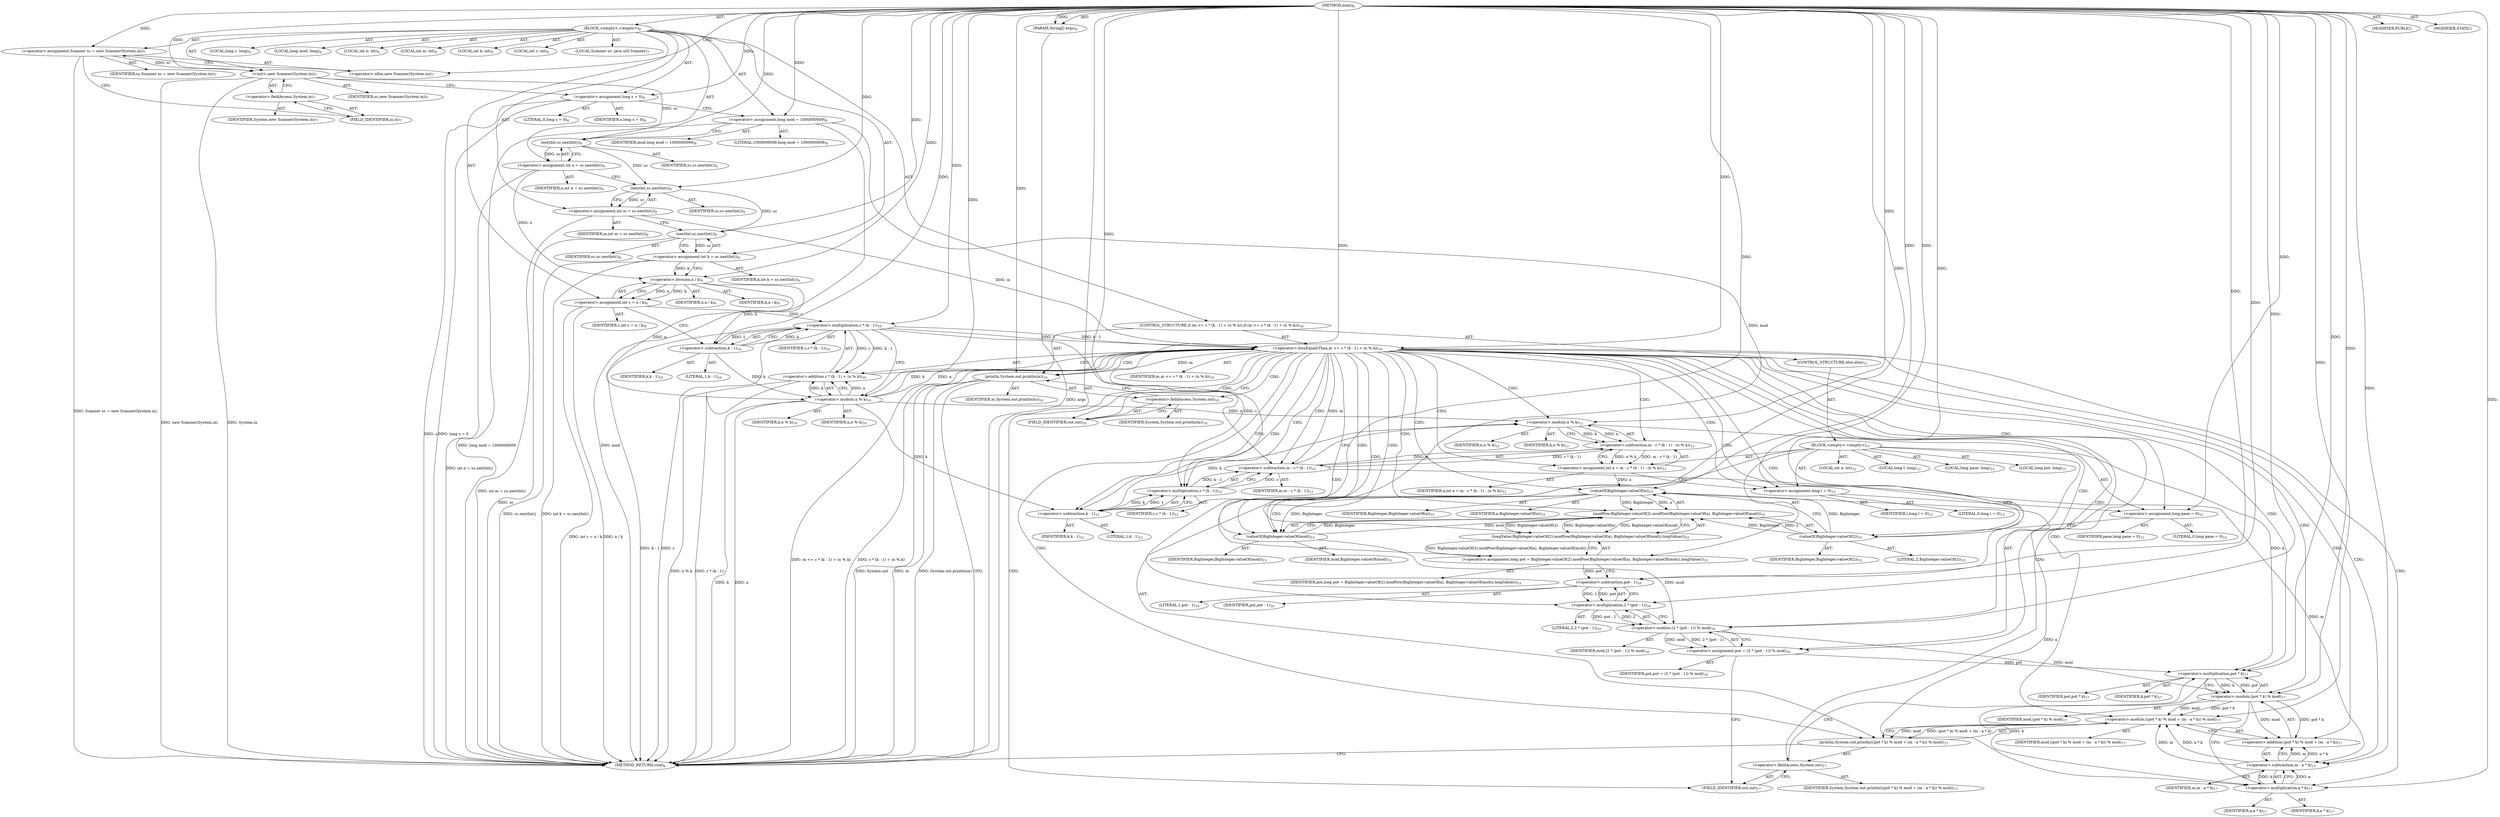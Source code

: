 digraph "main" {  
"19" [label = <(METHOD,main)<SUB>6</SUB>> ]
"20" [label = <(PARAM,String[] args)<SUB>6</SUB>> ]
"21" [label = <(BLOCK,&lt;empty&gt;,&lt;empty&gt;)<SUB>6</SUB>> ]
"4" [label = <(LOCAL,Scanner sc: java.util.Scanner)<SUB>7</SUB>> ]
"22" [label = <(&lt;operator&gt;.assignment,Scanner sc = new Scanner(System.in))<SUB>7</SUB>> ]
"23" [label = <(IDENTIFIER,sc,Scanner sc = new Scanner(System.in))<SUB>7</SUB>> ]
"24" [label = <(&lt;operator&gt;.alloc,new Scanner(System.in))<SUB>7</SUB>> ]
"25" [label = <(&lt;init&gt;,new Scanner(System.in))<SUB>7</SUB>> ]
"3" [label = <(IDENTIFIER,sc,new Scanner(System.in))<SUB>7</SUB>> ]
"26" [label = <(&lt;operator&gt;.fieldAccess,System.in)<SUB>7</SUB>> ]
"27" [label = <(IDENTIFIER,System,new Scanner(System.in))<SUB>7</SUB>> ]
"28" [label = <(FIELD_IDENTIFIER,in,in)<SUB>7</SUB>> ]
"29" [label = <(LOCAL,long s: long)<SUB>8</SUB>> ]
"30" [label = <(LOCAL,long mod: long)<SUB>8</SUB>> ]
"31" [label = <(&lt;operator&gt;.assignment,long s = 0)<SUB>8</SUB>> ]
"32" [label = <(IDENTIFIER,s,long s = 0)<SUB>8</SUB>> ]
"33" [label = <(LITERAL,0,long s = 0)<SUB>8</SUB>> ]
"34" [label = <(&lt;operator&gt;.assignment,long mod = 1000000009)<SUB>8</SUB>> ]
"35" [label = <(IDENTIFIER,mod,long mod = 1000000009)<SUB>8</SUB>> ]
"36" [label = <(LITERAL,1000000009,long mod = 1000000009)<SUB>8</SUB>> ]
"37" [label = <(LOCAL,int n: int)<SUB>9</SUB>> ]
"38" [label = <(LOCAL,int m: int)<SUB>9</SUB>> ]
"39" [label = <(LOCAL,int k: int)<SUB>9</SUB>> ]
"40" [label = <(LOCAL,int c: int)<SUB>9</SUB>> ]
"41" [label = <(&lt;operator&gt;.assignment,int n = sc.nextInt())<SUB>9</SUB>> ]
"42" [label = <(IDENTIFIER,n,int n = sc.nextInt())<SUB>9</SUB>> ]
"43" [label = <(nextInt,sc.nextInt())<SUB>9</SUB>> ]
"44" [label = <(IDENTIFIER,sc,sc.nextInt())<SUB>9</SUB>> ]
"45" [label = <(&lt;operator&gt;.assignment,int m = sc.nextInt())<SUB>9</SUB>> ]
"46" [label = <(IDENTIFIER,m,int m = sc.nextInt())<SUB>9</SUB>> ]
"47" [label = <(nextInt,sc.nextInt())<SUB>9</SUB>> ]
"48" [label = <(IDENTIFIER,sc,sc.nextInt())<SUB>9</SUB>> ]
"49" [label = <(&lt;operator&gt;.assignment,int k = sc.nextInt())<SUB>9</SUB>> ]
"50" [label = <(IDENTIFIER,k,int k = sc.nextInt())<SUB>9</SUB>> ]
"51" [label = <(nextInt,sc.nextInt())<SUB>9</SUB>> ]
"52" [label = <(IDENTIFIER,sc,sc.nextInt())<SUB>9</SUB>> ]
"53" [label = <(&lt;operator&gt;.assignment,int c = n / k)<SUB>9</SUB>> ]
"54" [label = <(IDENTIFIER,c,int c = n / k)<SUB>9</SUB>> ]
"55" [label = <(&lt;operator&gt;.division,n / k)<SUB>9</SUB>> ]
"56" [label = <(IDENTIFIER,n,n / k)<SUB>9</SUB>> ]
"57" [label = <(IDENTIFIER,k,n / k)<SUB>9</SUB>> ]
"58" [label = <(CONTROL_STRUCTURE,if (m &lt;= c * (k - 1) + (n % k)),if (m &lt;= c * (k - 1) + (n % k)))<SUB>10</SUB>> ]
"59" [label = <(&lt;operator&gt;.lessEqualsThan,m &lt;= c * (k - 1) + (n % k))<SUB>10</SUB>> ]
"60" [label = <(IDENTIFIER,m,m &lt;= c * (k - 1) + (n % k))<SUB>10</SUB>> ]
"61" [label = <(&lt;operator&gt;.addition,c * (k - 1) + (n % k))<SUB>10</SUB>> ]
"62" [label = <(&lt;operator&gt;.multiplication,c * (k - 1))<SUB>10</SUB>> ]
"63" [label = <(IDENTIFIER,c,c * (k - 1))<SUB>10</SUB>> ]
"64" [label = <(&lt;operator&gt;.subtraction,k - 1)<SUB>10</SUB>> ]
"65" [label = <(IDENTIFIER,k,k - 1)<SUB>10</SUB>> ]
"66" [label = <(LITERAL,1,k - 1)<SUB>10</SUB>> ]
"67" [label = <(&lt;operator&gt;.modulo,n % k)<SUB>10</SUB>> ]
"68" [label = <(IDENTIFIER,n,n % k)<SUB>10</SUB>> ]
"69" [label = <(IDENTIFIER,k,n % k)<SUB>10</SUB>> ]
"70" [label = <(println,System.out.println(m))<SUB>10</SUB>> ]
"71" [label = <(&lt;operator&gt;.fieldAccess,System.out)<SUB>10</SUB>> ]
"72" [label = <(IDENTIFIER,System,System.out.println(m))<SUB>10</SUB>> ]
"73" [label = <(FIELD_IDENTIFIER,out,out)<SUB>10</SUB>> ]
"74" [label = <(IDENTIFIER,m,System.out.println(m))<SUB>10</SUB>> ]
"75" [label = <(CONTROL_STRUCTURE,else,else)<SUB>11</SUB>> ]
"76" [label = <(BLOCK,&lt;empty&gt;,&lt;empty&gt;)<SUB>11</SUB>> ]
"77" [label = <(LOCAL,int a: int)<SUB>12</SUB>> ]
"78" [label = <(&lt;operator&gt;.assignment,int a = m - c * (k - 1) - (n % k))<SUB>12</SUB>> ]
"79" [label = <(IDENTIFIER,a,int a = m - c * (k - 1) - (n % k))<SUB>12</SUB>> ]
"80" [label = <(&lt;operator&gt;.subtraction,m - c * (k - 1) - (n % k))<SUB>12</SUB>> ]
"81" [label = <(&lt;operator&gt;.subtraction,m - c * (k - 1))<SUB>12</SUB>> ]
"82" [label = <(IDENTIFIER,m,m - c * (k - 1))<SUB>12</SUB>> ]
"83" [label = <(&lt;operator&gt;.multiplication,c * (k - 1))<SUB>12</SUB>> ]
"84" [label = <(IDENTIFIER,c,c * (k - 1))<SUB>12</SUB>> ]
"85" [label = <(&lt;operator&gt;.subtraction,k - 1)<SUB>12</SUB>> ]
"86" [label = <(IDENTIFIER,k,k - 1)<SUB>12</SUB>> ]
"87" [label = <(LITERAL,1,k - 1)<SUB>12</SUB>> ]
"88" [label = <(&lt;operator&gt;.modulo,n % k)<SUB>12</SUB>> ]
"89" [label = <(IDENTIFIER,n,n % k)<SUB>12</SUB>> ]
"90" [label = <(IDENTIFIER,k,n % k)<SUB>12</SUB>> ]
"91" [label = <(LOCAL,long l: long)<SUB>13</SUB>> ]
"92" [label = <(LOCAL,long pase: long)<SUB>13</SUB>> ]
"93" [label = <(&lt;operator&gt;.assignment,long l = 0)<SUB>13</SUB>> ]
"94" [label = <(IDENTIFIER,l,long l = 0)<SUB>13</SUB>> ]
"95" [label = <(LITERAL,0,long l = 0)<SUB>13</SUB>> ]
"96" [label = <(&lt;operator&gt;.assignment,long pase = 0)<SUB>13</SUB>> ]
"97" [label = <(IDENTIFIER,pase,long pase = 0)<SUB>13</SUB>> ]
"98" [label = <(LITERAL,0,long pase = 0)<SUB>13</SUB>> ]
"99" [label = <(LOCAL,long pot: long)<SUB>15</SUB>> ]
"100" [label = <(&lt;operator&gt;.assignment,long pot = BigInteger.valueOf(2).modPow(BigInteger.valueOf(a), BigInteger.valueOf(mod)).longValue())<SUB>15</SUB>> ]
"101" [label = <(IDENTIFIER,pot,long pot = BigInteger.valueOf(2).modPow(BigInteger.valueOf(a), BigInteger.valueOf(mod)).longValue())<SUB>15</SUB>> ]
"102" [label = <(longValue,BigInteger.valueOf(2).modPow(BigInteger.valueOf(a), BigInteger.valueOf(mod)).longValue())<SUB>15</SUB>> ]
"103" [label = <(modPow,BigInteger.valueOf(2).modPow(BigInteger.valueOf(a), BigInteger.valueOf(mod)))<SUB>15</SUB>> ]
"104" [label = <(valueOf,BigInteger.valueOf(2))<SUB>15</SUB>> ]
"105" [label = <(IDENTIFIER,BigInteger,BigInteger.valueOf(2))<SUB>15</SUB>> ]
"106" [label = <(LITERAL,2,BigInteger.valueOf(2))<SUB>15</SUB>> ]
"107" [label = <(valueOf,BigInteger.valueOf(a))<SUB>15</SUB>> ]
"108" [label = <(IDENTIFIER,BigInteger,BigInteger.valueOf(a))<SUB>15</SUB>> ]
"109" [label = <(IDENTIFIER,a,BigInteger.valueOf(a))<SUB>15</SUB>> ]
"110" [label = <(valueOf,BigInteger.valueOf(mod))<SUB>15</SUB>> ]
"111" [label = <(IDENTIFIER,BigInteger,BigInteger.valueOf(mod))<SUB>15</SUB>> ]
"112" [label = <(IDENTIFIER,mod,BigInteger.valueOf(mod))<SUB>15</SUB>> ]
"113" [label = <(&lt;operator&gt;.assignment,pot = (2 * (pot - 1)) % mod)<SUB>16</SUB>> ]
"114" [label = <(IDENTIFIER,pot,pot = (2 * (pot - 1)) % mod)<SUB>16</SUB>> ]
"115" [label = <(&lt;operator&gt;.modulo,(2 * (pot - 1)) % mod)<SUB>16</SUB>> ]
"116" [label = <(&lt;operator&gt;.multiplication,2 * (pot - 1))<SUB>16</SUB>> ]
"117" [label = <(LITERAL,2,2 * (pot - 1))<SUB>16</SUB>> ]
"118" [label = <(&lt;operator&gt;.subtraction,pot - 1)<SUB>16</SUB>> ]
"119" [label = <(IDENTIFIER,pot,pot - 1)<SUB>16</SUB>> ]
"120" [label = <(LITERAL,1,pot - 1)<SUB>16</SUB>> ]
"121" [label = <(IDENTIFIER,mod,(2 * (pot - 1)) % mod)<SUB>16</SUB>> ]
"122" [label = <(println,System.out.println(((pot * k) % mod + (m - a * k)) % mod))<SUB>17</SUB>> ]
"123" [label = <(&lt;operator&gt;.fieldAccess,System.out)<SUB>17</SUB>> ]
"124" [label = <(IDENTIFIER,System,System.out.println(((pot * k) % mod + (m - a * k)) % mod))<SUB>17</SUB>> ]
"125" [label = <(FIELD_IDENTIFIER,out,out)<SUB>17</SUB>> ]
"126" [label = <(&lt;operator&gt;.modulo,((pot * k) % mod + (m - a * k)) % mod)<SUB>17</SUB>> ]
"127" [label = <(&lt;operator&gt;.addition,(pot * k) % mod + (m - a * k))<SUB>17</SUB>> ]
"128" [label = <(&lt;operator&gt;.modulo,(pot * k) % mod)<SUB>17</SUB>> ]
"129" [label = <(&lt;operator&gt;.multiplication,pot * k)<SUB>17</SUB>> ]
"130" [label = <(IDENTIFIER,pot,pot * k)<SUB>17</SUB>> ]
"131" [label = <(IDENTIFIER,k,pot * k)<SUB>17</SUB>> ]
"132" [label = <(IDENTIFIER,mod,(pot * k) % mod)<SUB>17</SUB>> ]
"133" [label = <(&lt;operator&gt;.subtraction,m - a * k)<SUB>17</SUB>> ]
"134" [label = <(IDENTIFIER,m,m - a * k)<SUB>17</SUB>> ]
"135" [label = <(&lt;operator&gt;.multiplication,a * k)<SUB>17</SUB>> ]
"136" [label = <(IDENTIFIER,a,a * k)<SUB>17</SUB>> ]
"137" [label = <(IDENTIFIER,k,a * k)<SUB>17</SUB>> ]
"138" [label = <(IDENTIFIER,mod,((pot * k) % mod + (m - a * k)) % mod)<SUB>17</SUB>> ]
"139" [label = <(MODIFIER,PUBLIC)> ]
"140" [label = <(MODIFIER,STATIC)> ]
"141" [label = <(METHOD_RETURN,void)<SUB>6</SUB>> ]
  "19" -> "20"  [ label = "AST: "] 
  "19" -> "21"  [ label = "AST: "] 
  "19" -> "139"  [ label = "AST: "] 
  "19" -> "140"  [ label = "AST: "] 
  "19" -> "141"  [ label = "AST: "] 
  "21" -> "4"  [ label = "AST: "] 
  "21" -> "22"  [ label = "AST: "] 
  "21" -> "25"  [ label = "AST: "] 
  "21" -> "29"  [ label = "AST: "] 
  "21" -> "30"  [ label = "AST: "] 
  "21" -> "31"  [ label = "AST: "] 
  "21" -> "34"  [ label = "AST: "] 
  "21" -> "37"  [ label = "AST: "] 
  "21" -> "38"  [ label = "AST: "] 
  "21" -> "39"  [ label = "AST: "] 
  "21" -> "40"  [ label = "AST: "] 
  "21" -> "41"  [ label = "AST: "] 
  "21" -> "45"  [ label = "AST: "] 
  "21" -> "49"  [ label = "AST: "] 
  "21" -> "53"  [ label = "AST: "] 
  "21" -> "58"  [ label = "AST: "] 
  "22" -> "23"  [ label = "AST: "] 
  "22" -> "24"  [ label = "AST: "] 
  "25" -> "3"  [ label = "AST: "] 
  "25" -> "26"  [ label = "AST: "] 
  "26" -> "27"  [ label = "AST: "] 
  "26" -> "28"  [ label = "AST: "] 
  "31" -> "32"  [ label = "AST: "] 
  "31" -> "33"  [ label = "AST: "] 
  "34" -> "35"  [ label = "AST: "] 
  "34" -> "36"  [ label = "AST: "] 
  "41" -> "42"  [ label = "AST: "] 
  "41" -> "43"  [ label = "AST: "] 
  "43" -> "44"  [ label = "AST: "] 
  "45" -> "46"  [ label = "AST: "] 
  "45" -> "47"  [ label = "AST: "] 
  "47" -> "48"  [ label = "AST: "] 
  "49" -> "50"  [ label = "AST: "] 
  "49" -> "51"  [ label = "AST: "] 
  "51" -> "52"  [ label = "AST: "] 
  "53" -> "54"  [ label = "AST: "] 
  "53" -> "55"  [ label = "AST: "] 
  "55" -> "56"  [ label = "AST: "] 
  "55" -> "57"  [ label = "AST: "] 
  "58" -> "59"  [ label = "AST: "] 
  "58" -> "70"  [ label = "AST: "] 
  "58" -> "75"  [ label = "AST: "] 
  "59" -> "60"  [ label = "AST: "] 
  "59" -> "61"  [ label = "AST: "] 
  "61" -> "62"  [ label = "AST: "] 
  "61" -> "67"  [ label = "AST: "] 
  "62" -> "63"  [ label = "AST: "] 
  "62" -> "64"  [ label = "AST: "] 
  "64" -> "65"  [ label = "AST: "] 
  "64" -> "66"  [ label = "AST: "] 
  "67" -> "68"  [ label = "AST: "] 
  "67" -> "69"  [ label = "AST: "] 
  "70" -> "71"  [ label = "AST: "] 
  "70" -> "74"  [ label = "AST: "] 
  "71" -> "72"  [ label = "AST: "] 
  "71" -> "73"  [ label = "AST: "] 
  "75" -> "76"  [ label = "AST: "] 
  "76" -> "77"  [ label = "AST: "] 
  "76" -> "78"  [ label = "AST: "] 
  "76" -> "91"  [ label = "AST: "] 
  "76" -> "92"  [ label = "AST: "] 
  "76" -> "93"  [ label = "AST: "] 
  "76" -> "96"  [ label = "AST: "] 
  "76" -> "99"  [ label = "AST: "] 
  "76" -> "100"  [ label = "AST: "] 
  "76" -> "113"  [ label = "AST: "] 
  "76" -> "122"  [ label = "AST: "] 
  "78" -> "79"  [ label = "AST: "] 
  "78" -> "80"  [ label = "AST: "] 
  "80" -> "81"  [ label = "AST: "] 
  "80" -> "88"  [ label = "AST: "] 
  "81" -> "82"  [ label = "AST: "] 
  "81" -> "83"  [ label = "AST: "] 
  "83" -> "84"  [ label = "AST: "] 
  "83" -> "85"  [ label = "AST: "] 
  "85" -> "86"  [ label = "AST: "] 
  "85" -> "87"  [ label = "AST: "] 
  "88" -> "89"  [ label = "AST: "] 
  "88" -> "90"  [ label = "AST: "] 
  "93" -> "94"  [ label = "AST: "] 
  "93" -> "95"  [ label = "AST: "] 
  "96" -> "97"  [ label = "AST: "] 
  "96" -> "98"  [ label = "AST: "] 
  "100" -> "101"  [ label = "AST: "] 
  "100" -> "102"  [ label = "AST: "] 
  "102" -> "103"  [ label = "AST: "] 
  "103" -> "104"  [ label = "AST: "] 
  "103" -> "107"  [ label = "AST: "] 
  "103" -> "110"  [ label = "AST: "] 
  "104" -> "105"  [ label = "AST: "] 
  "104" -> "106"  [ label = "AST: "] 
  "107" -> "108"  [ label = "AST: "] 
  "107" -> "109"  [ label = "AST: "] 
  "110" -> "111"  [ label = "AST: "] 
  "110" -> "112"  [ label = "AST: "] 
  "113" -> "114"  [ label = "AST: "] 
  "113" -> "115"  [ label = "AST: "] 
  "115" -> "116"  [ label = "AST: "] 
  "115" -> "121"  [ label = "AST: "] 
  "116" -> "117"  [ label = "AST: "] 
  "116" -> "118"  [ label = "AST: "] 
  "118" -> "119"  [ label = "AST: "] 
  "118" -> "120"  [ label = "AST: "] 
  "122" -> "123"  [ label = "AST: "] 
  "122" -> "126"  [ label = "AST: "] 
  "123" -> "124"  [ label = "AST: "] 
  "123" -> "125"  [ label = "AST: "] 
  "126" -> "127"  [ label = "AST: "] 
  "126" -> "138"  [ label = "AST: "] 
  "127" -> "128"  [ label = "AST: "] 
  "127" -> "133"  [ label = "AST: "] 
  "128" -> "129"  [ label = "AST: "] 
  "128" -> "132"  [ label = "AST: "] 
  "129" -> "130"  [ label = "AST: "] 
  "129" -> "131"  [ label = "AST: "] 
  "133" -> "134"  [ label = "AST: "] 
  "133" -> "135"  [ label = "AST: "] 
  "135" -> "136"  [ label = "AST: "] 
  "135" -> "137"  [ label = "AST: "] 
  "22" -> "28"  [ label = "CFG: "] 
  "25" -> "31"  [ label = "CFG: "] 
  "31" -> "34"  [ label = "CFG: "] 
  "34" -> "43"  [ label = "CFG: "] 
  "41" -> "47"  [ label = "CFG: "] 
  "45" -> "51"  [ label = "CFG: "] 
  "49" -> "55"  [ label = "CFG: "] 
  "53" -> "64"  [ label = "CFG: "] 
  "24" -> "22"  [ label = "CFG: "] 
  "26" -> "25"  [ label = "CFG: "] 
  "43" -> "41"  [ label = "CFG: "] 
  "47" -> "45"  [ label = "CFG: "] 
  "51" -> "49"  [ label = "CFG: "] 
  "55" -> "53"  [ label = "CFG: "] 
  "59" -> "73"  [ label = "CFG: "] 
  "59" -> "85"  [ label = "CFG: "] 
  "70" -> "141"  [ label = "CFG: "] 
  "28" -> "26"  [ label = "CFG: "] 
  "61" -> "59"  [ label = "CFG: "] 
  "71" -> "70"  [ label = "CFG: "] 
  "62" -> "67"  [ label = "CFG: "] 
  "67" -> "61"  [ label = "CFG: "] 
  "73" -> "71"  [ label = "CFG: "] 
  "78" -> "93"  [ label = "CFG: "] 
  "93" -> "96"  [ label = "CFG: "] 
  "96" -> "104"  [ label = "CFG: "] 
  "100" -> "118"  [ label = "CFG: "] 
  "113" -> "125"  [ label = "CFG: "] 
  "122" -> "141"  [ label = "CFG: "] 
  "64" -> "62"  [ label = "CFG: "] 
  "80" -> "78"  [ label = "CFG: "] 
  "102" -> "100"  [ label = "CFG: "] 
  "115" -> "113"  [ label = "CFG: "] 
  "123" -> "129"  [ label = "CFG: "] 
  "126" -> "122"  [ label = "CFG: "] 
  "81" -> "88"  [ label = "CFG: "] 
  "88" -> "80"  [ label = "CFG: "] 
  "103" -> "102"  [ label = "CFG: "] 
  "116" -> "115"  [ label = "CFG: "] 
  "125" -> "123"  [ label = "CFG: "] 
  "127" -> "126"  [ label = "CFG: "] 
  "83" -> "81"  [ label = "CFG: "] 
  "104" -> "107"  [ label = "CFG: "] 
  "107" -> "110"  [ label = "CFG: "] 
  "110" -> "103"  [ label = "CFG: "] 
  "118" -> "116"  [ label = "CFG: "] 
  "128" -> "135"  [ label = "CFG: "] 
  "133" -> "127"  [ label = "CFG: "] 
  "85" -> "83"  [ label = "CFG: "] 
  "129" -> "128"  [ label = "CFG: "] 
  "135" -> "133"  [ label = "CFG: "] 
  "19" -> "24"  [ label = "CFG: "] 
  "20" -> "141"  [ label = "DDG: args"] 
  "22" -> "141"  [ label = "DDG: Scanner sc = new Scanner(System.in)"] 
  "25" -> "141"  [ label = "DDG: System.in"] 
  "25" -> "141"  [ label = "DDG: new Scanner(System.in)"] 
  "31" -> "141"  [ label = "DDG: s"] 
  "31" -> "141"  [ label = "DDG: long s = 0"] 
  "34" -> "141"  [ label = "DDG: mod"] 
  "34" -> "141"  [ label = "DDG: long mod = 1000000009"] 
  "41" -> "141"  [ label = "DDG: int n = sc.nextInt()"] 
  "45" -> "141"  [ label = "DDG: int m = sc.nextInt()"] 
  "51" -> "141"  [ label = "DDG: sc"] 
  "49" -> "141"  [ label = "DDG: sc.nextInt()"] 
  "49" -> "141"  [ label = "DDG: int k = sc.nextInt()"] 
  "53" -> "141"  [ label = "DDG: n / k"] 
  "53" -> "141"  [ label = "DDG: int c = n / k"] 
  "62" -> "141"  [ label = "DDG: c"] 
  "62" -> "141"  [ label = "DDG: k - 1"] 
  "61" -> "141"  [ label = "DDG: c * (k - 1)"] 
  "67" -> "141"  [ label = "DDG: n"] 
  "67" -> "141"  [ label = "DDG: k"] 
  "61" -> "141"  [ label = "DDG: n % k"] 
  "59" -> "141"  [ label = "DDG: c * (k - 1) + (n % k)"] 
  "59" -> "141"  [ label = "DDG: m &lt;= c * (k - 1) + (n % k)"] 
  "70" -> "141"  [ label = "DDG: System.out"] 
  "70" -> "141"  [ label = "DDG: m"] 
  "70" -> "141"  [ label = "DDG: System.out.println(m)"] 
  "19" -> "20"  [ label = "DDG: "] 
  "19" -> "22"  [ label = "DDG: "] 
  "19" -> "31"  [ label = "DDG: "] 
  "19" -> "34"  [ label = "DDG: "] 
  "43" -> "41"  [ label = "DDG: sc"] 
  "47" -> "45"  [ label = "DDG: sc"] 
  "51" -> "49"  [ label = "DDG: sc"] 
  "55" -> "53"  [ label = "DDG: n"] 
  "55" -> "53"  [ label = "DDG: k"] 
  "22" -> "25"  [ label = "DDG: sc"] 
  "19" -> "25"  [ label = "DDG: "] 
  "25" -> "43"  [ label = "DDG: sc"] 
  "19" -> "43"  [ label = "DDG: "] 
  "43" -> "47"  [ label = "DDG: sc"] 
  "19" -> "47"  [ label = "DDG: "] 
  "47" -> "51"  [ label = "DDG: sc"] 
  "19" -> "51"  [ label = "DDG: "] 
  "41" -> "55"  [ label = "DDG: n"] 
  "19" -> "55"  [ label = "DDG: "] 
  "49" -> "55"  [ label = "DDG: k"] 
  "45" -> "59"  [ label = "DDG: m"] 
  "19" -> "59"  [ label = "DDG: "] 
  "62" -> "59"  [ label = "DDG: c"] 
  "62" -> "59"  [ label = "DDG: k - 1"] 
  "67" -> "59"  [ label = "DDG: n"] 
  "67" -> "59"  [ label = "DDG: k"] 
  "59" -> "70"  [ label = "DDG: m"] 
  "19" -> "70"  [ label = "DDG: "] 
  "62" -> "61"  [ label = "DDG: c"] 
  "62" -> "61"  [ label = "DDG: k - 1"] 
  "67" -> "61"  [ label = "DDG: n"] 
  "67" -> "61"  [ label = "DDG: k"] 
  "80" -> "78"  [ label = "DDG: m - c * (k - 1)"] 
  "80" -> "78"  [ label = "DDG: n % k"] 
  "19" -> "93"  [ label = "DDG: "] 
  "19" -> "96"  [ label = "DDG: "] 
  "102" -> "100"  [ label = "DDG: BigInteger.valueOf(2).modPow(BigInteger.valueOf(a), BigInteger.valueOf(mod))"] 
  "115" -> "113"  [ label = "DDG: 2 * (pot - 1)"] 
  "115" -> "113"  [ label = "DDG: mod"] 
  "53" -> "62"  [ label = "DDG: c"] 
  "19" -> "62"  [ label = "DDG: "] 
  "64" -> "62"  [ label = "DDG: k"] 
  "64" -> "62"  [ label = "DDG: 1"] 
  "55" -> "67"  [ label = "DDG: n"] 
  "19" -> "67"  [ label = "DDG: "] 
  "64" -> "67"  [ label = "DDG: k"] 
  "126" -> "122"  [ label = "DDG: (pot * k) % mod + (m - a * k)"] 
  "126" -> "122"  [ label = "DDG: mod"] 
  "55" -> "64"  [ label = "DDG: k"] 
  "19" -> "64"  [ label = "DDG: "] 
  "81" -> "80"  [ label = "DDG: m"] 
  "81" -> "80"  [ label = "DDG: c * (k - 1)"] 
  "88" -> "80"  [ label = "DDG: n"] 
  "88" -> "80"  [ label = "DDG: k"] 
  "103" -> "102"  [ label = "DDG: BigInteger.valueOf(2)"] 
  "103" -> "102"  [ label = "DDG: BigInteger.valueOf(a)"] 
  "103" -> "102"  [ label = "DDG: BigInteger.valueOf(mod)"] 
  "116" -> "115"  [ label = "DDG: 2"] 
  "116" -> "115"  [ label = "DDG: pot - 1"] 
  "110" -> "115"  [ label = "DDG: mod"] 
  "19" -> "115"  [ label = "DDG: "] 
  "128" -> "126"  [ label = "DDG: pot * k"] 
  "128" -> "126"  [ label = "DDG: mod"] 
  "133" -> "126"  [ label = "DDG: m"] 
  "133" -> "126"  [ label = "DDG: a * k"] 
  "19" -> "126"  [ label = "DDG: "] 
  "59" -> "81"  [ label = "DDG: m"] 
  "19" -> "81"  [ label = "DDG: "] 
  "83" -> "81"  [ label = "DDG: c"] 
  "83" -> "81"  [ label = "DDG: k - 1"] 
  "67" -> "88"  [ label = "DDG: n"] 
  "19" -> "88"  [ label = "DDG: "] 
  "85" -> "88"  [ label = "DDG: k"] 
  "104" -> "103"  [ label = "DDG: BigInteger"] 
  "104" -> "103"  [ label = "DDG: 2"] 
  "107" -> "103"  [ label = "DDG: BigInteger"] 
  "107" -> "103"  [ label = "DDG: a"] 
  "110" -> "103"  [ label = "DDG: BigInteger"] 
  "110" -> "103"  [ label = "DDG: mod"] 
  "19" -> "116"  [ label = "DDG: "] 
  "118" -> "116"  [ label = "DDG: pot"] 
  "118" -> "116"  [ label = "DDG: 1"] 
  "128" -> "127"  [ label = "DDG: pot * k"] 
  "128" -> "127"  [ label = "DDG: mod"] 
  "133" -> "127"  [ label = "DDG: m"] 
  "133" -> "127"  [ label = "DDG: a * k"] 
  "62" -> "83"  [ label = "DDG: c"] 
  "19" -> "83"  [ label = "DDG: "] 
  "85" -> "83"  [ label = "DDG: k"] 
  "85" -> "83"  [ label = "DDG: 1"] 
  "19" -> "104"  [ label = "DDG: "] 
  "104" -> "107"  [ label = "DDG: BigInteger"] 
  "19" -> "107"  [ label = "DDG: "] 
  "78" -> "107"  [ label = "DDG: a"] 
  "107" -> "110"  [ label = "DDG: BigInteger"] 
  "19" -> "110"  [ label = "DDG: "] 
  "34" -> "110"  [ label = "DDG: mod"] 
  "100" -> "118"  [ label = "DDG: pot"] 
  "19" -> "118"  [ label = "DDG: "] 
  "129" -> "128"  [ label = "DDG: pot"] 
  "129" -> "128"  [ label = "DDG: k"] 
  "115" -> "128"  [ label = "DDG: mod"] 
  "19" -> "128"  [ label = "DDG: "] 
  "81" -> "133"  [ label = "DDG: m"] 
  "19" -> "133"  [ label = "DDG: "] 
  "135" -> "133"  [ label = "DDG: a"] 
  "135" -> "133"  [ label = "DDG: k"] 
  "67" -> "85"  [ label = "DDG: k"] 
  "19" -> "85"  [ label = "DDG: "] 
  "113" -> "129"  [ label = "DDG: pot"] 
  "19" -> "129"  [ label = "DDG: "] 
  "88" -> "129"  [ label = "DDG: k"] 
  "107" -> "135"  [ label = "DDG: a"] 
  "19" -> "135"  [ label = "DDG: "] 
  "129" -> "135"  [ label = "DDG: k"] 
  "59" -> "107"  [ label = "CDG: "] 
  "59" -> "115"  [ label = "CDG: "] 
  "59" -> "73"  [ label = "CDG: "] 
  "59" -> "96"  [ label = "CDG: "] 
  "59" -> "113"  [ label = "CDG: "] 
  "59" -> "116"  [ label = "CDG: "] 
  "59" -> "122"  [ label = "CDG: "] 
  "59" -> "128"  [ label = "CDG: "] 
  "59" -> "81"  [ label = "CDG: "] 
  "59" -> "102"  [ label = "CDG: "] 
  "59" -> "85"  [ label = "CDG: "] 
  "59" -> "103"  [ label = "CDG: "] 
  "59" -> "104"  [ label = "CDG: "] 
  "59" -> "123"  [ label = "CDG: "] 
  "59" -> "129"  [ label = "CDG: "] 
  "59" -> "93"  [ label = "CDG: "] 
  "59" -> "126"  [ label = "CDG: "] 
  "59" -> "80"  [ label = "CDG: "] 
  "59" -> "83"  [ label = "CDG: "] 
  "59" -> "71"  [ label = "CDG: "] 
  "59" -> "118"  [ label = "CDG: "] 
  "59" -> "100"  [ label = "CDG: "] 
  "59" -> "135"  [ label = "CDG: "] 
  "59" -> "88"  [ label = "CDG: "] 
  "59" -> "70"  [ label = "CDG: "] 
  "59" -> "110"  [ label = "CDG: "] 
  "59" -> "127"  [ label = "CDG: "] 
  "59" -> "125"  [ label = "CDG: "] 
  "59" -> "78"  [ label = "CDG: "] 
  "59" -> "133"  [ label = "CDG: "] 
}
